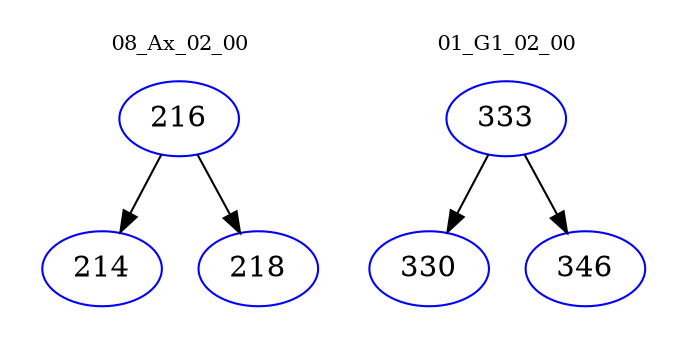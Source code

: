 digraph{
subgraph cluster_0 {
color = white
label = "08_Ax_02_00";
fontsize=10;
T0_216 [label="216", color="blue"]
T0_216 -> T0_214 [color="black"]
T0_214 [label="214", color="blue"]
T0_216 -> T0_218 [color="black"]
T0_218 [label="218", color="blue"]
}
subgraph cluster_1 {
color = white
label = "01_G1_02_00";
fontsize=10;
T1_333 [label="333", color="blue"]
T1_333 -> T1_330 [color="black"]
T1_330 [label="330", color="blue"]
T1_333 -> T1_346 [color="black"]
T1_346 [label="346", color="blue"]
}
}
